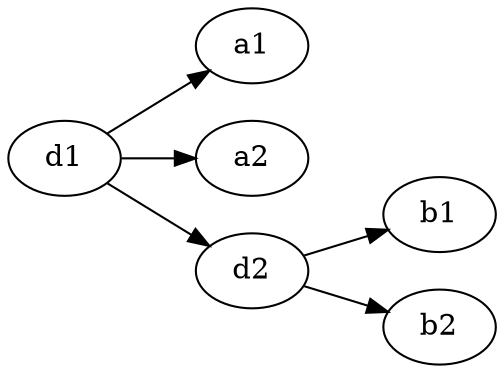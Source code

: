 digraph {
rankdir=LR; splines=true;
node [style=os]; edge [style=att];
a1 [style=ospale, texlbl="\afnode{a_1}{\mathsf{Cha}^f, \delta_1}{\mathsf{hunt}^b}"];
a2 [style=ospale, texlbl="\afnode{a_2}{\mathsf{Cha}^f, \delta_1, \delta_2}{\neg\mathsf{dress}^b}"];
b1 [texlbl="\afnode{b_1}{\mathsf{ball}^f, \delta_3}{\mathsf{dress}^b}"];
b2 [texlbl="\afnode{b_2}{\mathsf{ball}^f, \delta_3, \delta_4}{\mathsf{early}\mbox{-}\mathsf{home}^b}"];
d1 [texlbl="\afnode{d_1}{\mathsf{Cha}^f, \mathsf{ball}^f}{\neg\delta_1}"];
d2 [style=ospale, texlbl="\afnode{d_2}{\mathsf{Cha}^f, \mathsf{ball}^f, \delta_1, \delta_2}{\neg\delta_3}"];

d1 -> d2;
d1 -> a1;
d1 -> a2;
d2 -> b1;
d2 -> b2;
}
